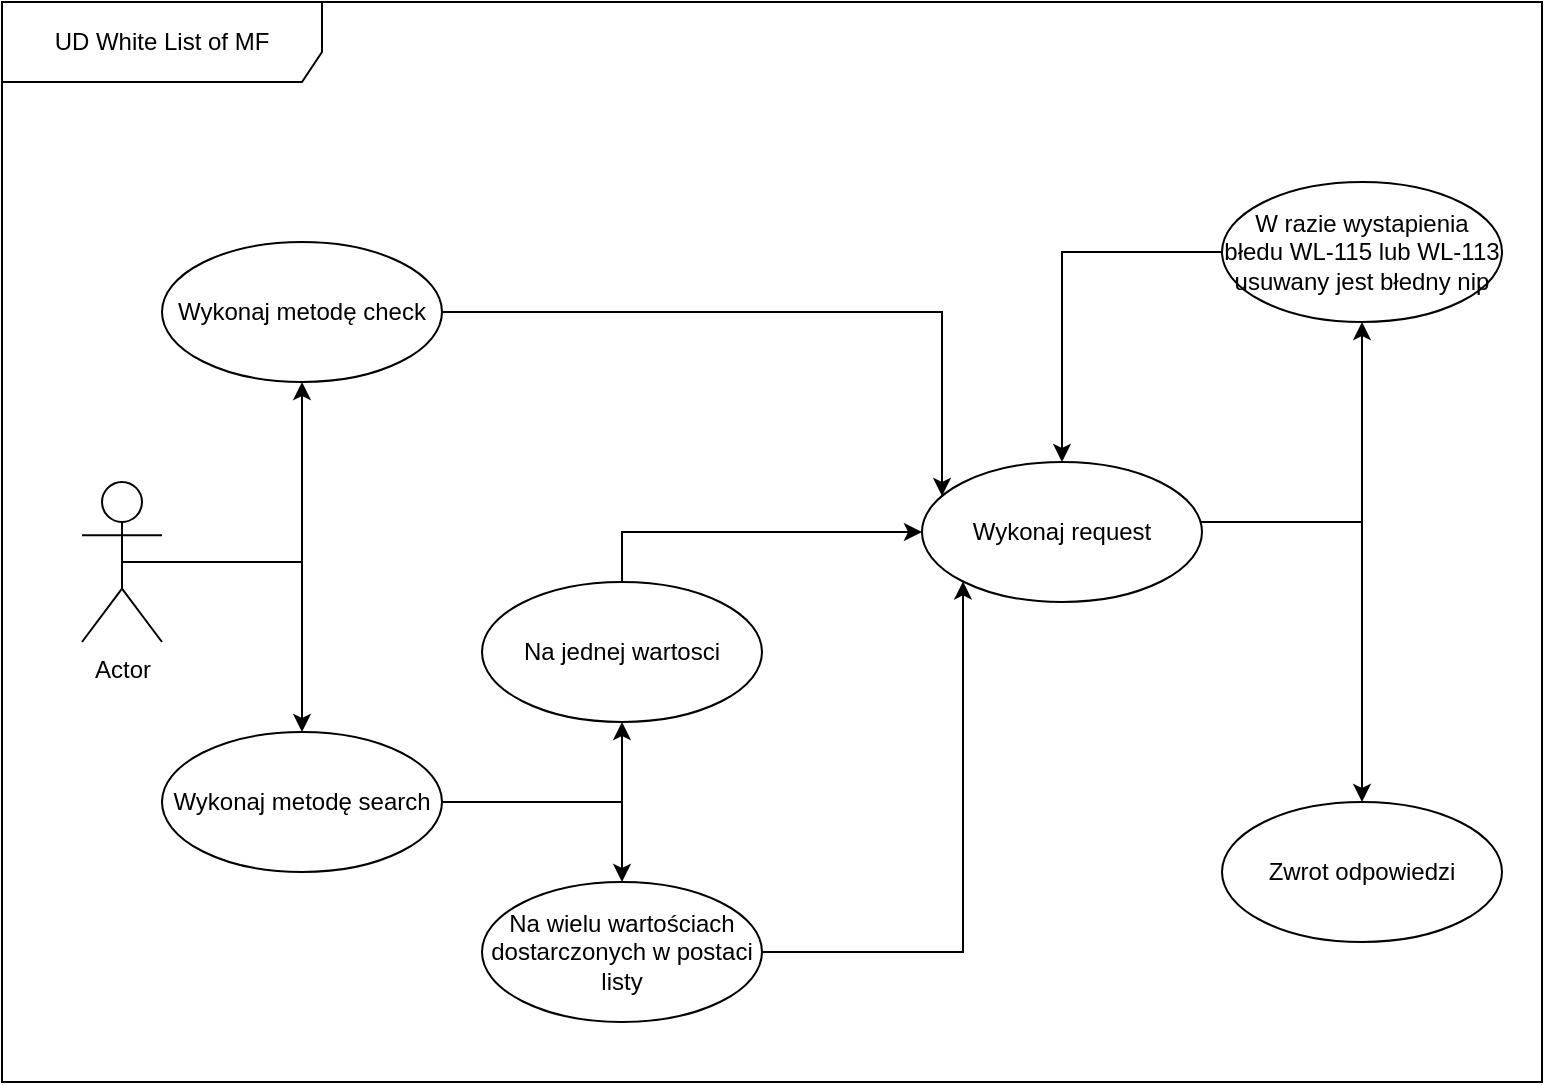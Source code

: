 <mxfile pages="1" version="11.2.5" type="github"><diagram id="K7nK_gMV41sboAU5MP-Z" name="Page-1"><mxGraphModel dx="1038" dy="571" grid="1" gridSize="10" guides="1" tooltips="1" connect="1" arrows="1" fold="1" page="1" pageScale="1" pageWidth="827" pageHeight="1169" math="0" shadow="0"><root><mxCell id="0"/><mxCell id="1" parent="0"/><mxCell id="p2tnpe8azEfE4fnWpgae-1" value="UD White List of MF" style="shape=umlFrame;whiteSpace=wrap;html=1;width=160;height=40;" parent="1" vertex="1"><mxGeometry x="40" y="40" width="770" height="540" as="geometry"/></mxCell><mxCell id="mGE9pGo_FXEi_Ak8m5b6-9" value="" style="edgeStyle=orthogonalEdgeStyle;rounded=0;orthogonalLoop=1;jettySize=auto;html=1;" edge="1" parent="1" source="-u3DOeo8LSpszThICLP9-1" target="mGE9pGo_FXEi_Ak8m5b6-1"><mxGeometry relative="1" as="geometry"><mxPoint x="100" y="200" as="targetPoint"/><Array as="points"><mxPoint x="190" y="320"/></Array></mxGeometry></mxCell><mxCell id="-u3DOeo8LSpszThICLP9-1" value="Actor" style="shape=umlActor;verticalLabelPosition=bottom;labelBackgroundColor=#ffffff;verticalAlign=top;html=1;" parent="1" vertex="1"><mxGeometry x="80" y="280" width="40" height="80" as="geometry"/></mxCell><mxCell id="mGE9pGo_FXEi_Ak8m5b6-1" value="Wykonaj metodę check" style="ellipse;whiteSpace=wrap;html=1;" vertex="1" parent="1"><mxGeometry x="120" y="160" width="140" height="70" as="geometry"/></mxCell><mxCell id="mGE9pGo_FXEi_Ak8m5b6-2" value="Wykonaj metodę&amp;nbsp;search" style="ellipse;whiteSpace=wrap;html=1;" vertex="1" parent="1"><mxGeometry x="120" y="405" width="140" height="70" as="geometry"/></mxCell><mxCell id="mGE9pGo_FXEi_Ak8m5b6-3" value="Na jednej wartosci" style="ellipse;whiteSpace=wrap;html=1;" vertex="1" parent="1"><mxGeometry x="280" y="330" width="140" height="70" as="geometry"/></mxCell><mxCell id="mGE9pGo_FXEi_Ak8m5b6-4" value="Na wielu wartościach&lt;br&gt;dostarczonych w postaci listy" style="ellipse;whiteSpace=wrap;html=1;" vertex="1" parent="1"><mxGeometry x="280" y="480" width="140" height="70" as="geometry"/></mxCell><mxCell id="mGE9pGo_FXEi_Ak8m5b6-11" value="" style="edgeStyle=orthogonalEdgeStyle;rounded=0;orthogonalLoop=1;jettySize=auto;html=1;" edge="1" parent="1" source="mGE9pGo_FXEi_Ak8m5b6-2" target="mGE9pGo_FXEi_Ak8m5b6-3"><mxGeometry relative="1" as="geometry"><mxPoint x="290" y="310" as="sourcePoint"/><mxPoint x="400" y="230" as="targetPoint"/></mxGeometry></mxCell><mxCell id="mGE9pGo_FXEi_Ak8m5b6-13" value="" style="edgeStyle=orthogonalEdgeStyle;rounded=0;orthogonalLoop=1;jettySize=auto;html=1;" edge="1" parent="1" source="mGE9pGo_FXEi_Ak8m5b6-2" target="mGE9pGo_FXEi_Ak8m5b6-4"><mxGeometry relative="1" as="geometry"><mxPoint x="540" y="435" as="sourcePoint"/><mxPoint x="650" y="355" as="targetPoint"/></mxGeometry></mxCell><mxCell id="mGE9pGo_FXEi_Ak8m5b6-14" value="" style="edgeStyle=orthogonalEdgeStyle;rounded=0;orthogonalLoop=1;jettySize=auto;html=1;exitX=0.5;exitY=0.5;exitDx=0;exitDy=0;exitPerimeter=0;" edge="1" parent="1" source="-u3DOeo8LSpszThICLP9-1" target="mGE9pGo_FXEi_Ak8m5b6-2"><mxGeometry relative="1" as="geometry"><mxPoint x="100" y="530" as="sourcePoint"/><mxPoint x="210" y="450" as="targetPoint"/><Array as="points"><mxPoint x="190" y="320"/></Array></mxGeometry></mxCell><mxCell id="mGE9pGo_FXEi_Ak8m5b6-15" value="Wykonaj request" style="ellipse;whiteSpace=wrap;html=1;" vertex="1" parent="1"><mxGeometry x="500" y="270" width="140" height="70" as="geometry"/></mxCell><mxCell id="mGE9pGo_FXEi_Ak8m5b6-16" value="" style="edgeStyle=orthogonalEdgeStyle;rounded=0;orthogonalLoop=1;jettySize=auto;html=1;" edge="1" parent="1" source="mGE9pGo_FXEi_Ak8m5b6-1" target="mGE9pGo_FXEi_Ak8m5b6-15"><mxGeometry relative="1" as="geometry"><mxPoint x="130" y="330" as="sourcePoint"/><mxPoint x="200" y="240" as="targetPoint"/><Array as="points"><mxPoint x="510" y="195"/></Array></mxGeometry></mxCell><mxCell id="mGE9pGo_FXEi_Ak8m5b6-18" value="" style="edgeStyle=orthogonalEdgeStyle;rounded=0;orthogonalLoop=1;jettySize=auto;html=1;" edge="1" parent="1" source="mGE9pGo_FXEi_Ak8m5b6-15" target="mGE9pGo_FXEi_Ak8m5b6-23"><mxGeometry relative="1" as="geometry"><mxPoint x="650" y="300" as="sourcePoint"/><mxPoint x="720" y="210" as="targetPoint"/><Array as="points"><mxPoint x="720" y="300"/></Array></mxGeometry></mxCell><mxCell id="mGE9pGo_FXEi_Ak8m5b6-19" value="" style="edgeStyle=orthogonalEdgeStyle;rounded=0;orthogonalLoop=1;jettySize=auto;html=1;" edge="1" parent="1" source="mGE9pGo_FXEi_Ak8m5b6-3" target="mGE9pGo_FXEi_Ak8m5b6-15"><mxGeometry relative="1" as="geometry"><mxPoint x="440" y="450" as="sourcePoint"/><mxPoint x="510" y="360" as="targetPoint"/><Array as="points"><mxPoint x="350" y="305"/></Array></mxGeometry></mxCell><mxCell id="mGE9pGo_FXEi_Ak8m5b6-20" value="" style="edgeStyle=orthogonalEdgeStyle;rounded=0;orthogonalLoop=1;jettySize=auto;html=1;entryX=0;entryY=1;entryDx=0;entryDy=0;" edge="1" parent="1" source="mGE9pGo_FXEi_Ak8m5b6-4" target="mGE9pGo_FXEi_Ak8m5b6-15"><mxGeometry relative="1" as="geometry"><mxPoint x="500" y="480" as="sourcePoint"/><mxPoint x="570" y="390" as="targetPoint"/><Array as="points"><mxPoint x="521" y="515"/></Array></mxGeometry></mxCell><mxCell id="mGE9pGo_FXEi_Ak8m5b6-22" value="" style="edgeStyle=orthogonalEdgeStyle;rounded=0;orthogonalLoop=1;jettySize=auto;html=1;" edge="1" parent="1" source="mGE9pGo_FXEi_Ak8m5b6-15" target="mGE9pGo_FXEi_Ak8m5b6-25"><mxGeometry relative="1" as="geometry"><mxPoint x="720" y="350" as="sourcePoint"/><mxPoint x="720" y="430" as="targetPoint"/><Array as="points"><mxPoint x="720" y="300"/></Array></mxGeometry></mxCell><mxCell id="mGE9pGo_FXEi_Ak8m5b6-23" value="W razie wystapienia błedu WL-115 lub WL-113 usuwany jest błedny nip" style="ellipse;whiteSpace=wrap;html=1;" vertex="1" parent="1"><mxGeometry x="650" y="130" width="140" height="70" as="geometry"/></mxCell><mxCell id="mGE9pGo_FXEi_Ak8m5b6-24" value="" style="edgeStyle=orthogonalEdgeStyle;rounded=0;orthogonalLoop=1;jettySize=auto;html=1;" edge="1" parent="1" source="mGE9pGo_FXEi_Ak8m5b6-23" target="mGE9pGo_FXEi_Ak8m5b6-15"><mxGeometry relative="1" as="geometry"><mxPoint x="649.282" y="310" as="sourcePoint"/><mxPoint x="730" y="210" as="targetPoint"/><Array as="points"/></mxGeometry></mxCell><mxCell id="mGE9pGo_FXEi_Ak8m5b6-25" value="Zwrot odpowiedzi" style="ellipse;whiteSpace=wrap;html=1;" vertex="1" parent="1"><mxGeometry x="650" y="440" width="140" height="70" as="geometry"/></mxCell></root></mxGraphModel></diagram></mxfile>